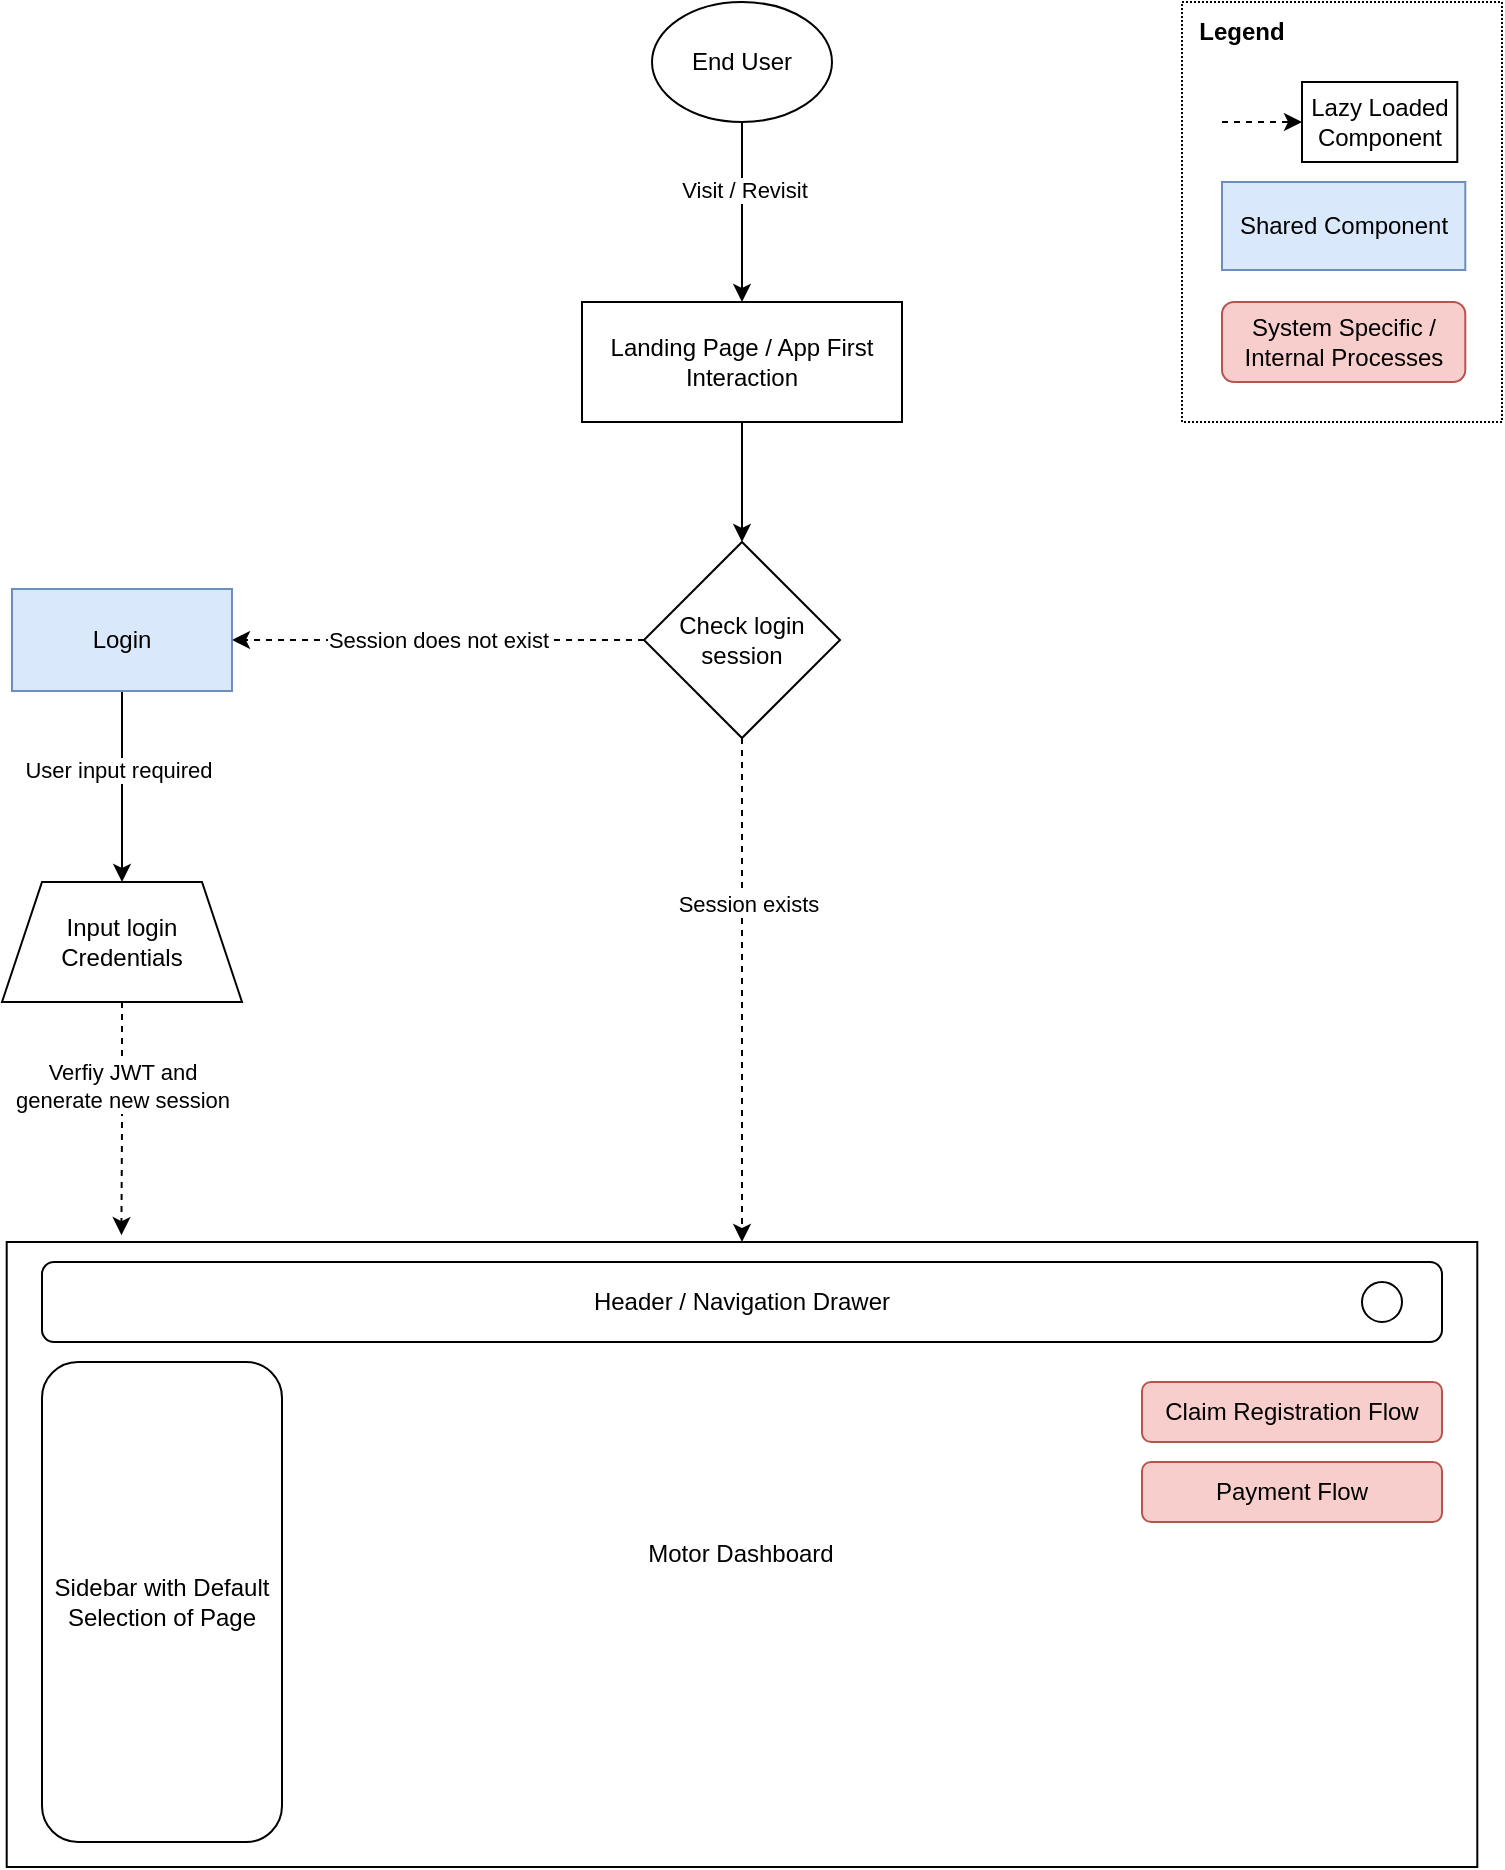 <mxfile version="23.1.1" type="github">
  <diagram name="Page-1" id="1tGGAS3yKn54ODbLLFVR">
    <mxGraphModel dx="1004" dy="674" grid="1" gridSize="10" guides="1" tooltips="1" connect="1" arrows="1" fold="1" page="1" pageScale="1" pageWidth="850" pageHeight="1100" math="0" shadow="0">
      <root>
        <mxCell id="0" />
        <mxCell id="1" parent="0" />
        <mxCell id="-h94EJTHQ-TcFI_W7iaQ-9" value="" style="rounded=0;whiteSpace=wrap;html=1;dashed=1;dashPattern=1 1;movable=1;resizable=1;rotatable=1;deletable=1;editable=1;locked=0;connectable=1;" vertex="1" parent="1">
          <mxGeometry x="650" y="50" width="160" height="210" as="geometry" />
        </mxCell>
        <mxCell id="aZURPwA6gaUrLmMz-oNV-6" style="edgeStyle=orthogonalEdgeStyle;rounded=0;orthogonalLoop=1;jettySize=auto;html=1;exitX=0.5;exitY=1;exitDx=0;exitDy=0;entryX=0.5;entryY=0;entryDx=0;entryDy=0;" parent="1" source="aZURPwA6gaUrLmMz-oNV-2" target="aZURPwA6gaUrLmMz-oNV-5" edge="1">
          <mxGeometry relative="1" as="geometry" />
        </mxCell>
        <mxCell id="aZURPwA6gaUrLmMz-oNV-7" value="Visit / Revisit" style="edgeLabel;html=1;align=center;verticalAlign=middle;resizable=0;points=[];" parent="aZURPwA6gaUrLmMz-oNV-6" vertex="1" connectable="0">
          <mxGeometry x="-0.252" y="1" relative="1" as="geometry">
            <mxPoint as="offset" />
          </mxGeometry>
        </mxCell>
        <mxCell id="aZURPwA6gaUrLmMz-oNV-2" value="End User" style="ellipse;whiteSpace=wrap;html=1;" parent="1" vertex="1">
          <mxGeometry x="385" y="50" width="90" height="60" as="geometry" />
        </mxCell>
        <mxCell id="aZURPwA6gaUrLmMz-oNV-9" style="edgeStyle=orthogonalEdgeStyle;rounded=0;orthogonalLoop=1;jettySize=auto;html=1;entryX=0.5;entryY=0;entryDx=0;entryDy=0;" parent="1" source="aZURPwA6gaUrLmMz-oNV-5" target="aZURPwA6gaUrLmMz-oNV-8" edge="1">
          <mxGeometry relative="1" as="geometry" />
        </mxCell>
        <mxCell id="aZURPwA6gaUrLmMz-oNV-5" value="Landing Page / App First Interaction" style="rounded=0;whiteSpace=wrap;html=1;" parent="1" vertex="1">
          <mxGeometry x="350" y="200" width="160" height="60" as="geometry" />
        </mxCell>
        <mxCell id="aZURPwA6gaUrLmMz-oNV-12" style="edgeStyle=orthogonalEdgeStyle;rounded=0;orthogonalLoop=1;jettySize=auto;html=1;exitX=0;exitY=0.5;exitDx=0;exitDy=0;entryX=1;entryY=0.5;entryDx=0;entryDy=0;dashed=1;" parent="1" source="aZURPwA6gaUrLmMz-oNV-8" target="aZURPwA6gaUrLmMz-oNV-15" edge="1">
          <mxGeometry relative="1" as="geometry">
            <mxPoint x="270" y="369" as="targetPoint" />
          </mxGeometry>
        </mxCell>
        <mxCell id="aZURPwA6gaUrLmMz-oNV-13" value="Session does not exist" style="edgeLabel;html=1;align=center;verticalAlign=middle;resizable=0;points=[];" parent="aZURPwA6gaUrLmMz-oNV-12" vertex="1" connectable="0">
          <mxGeometry x="0.006" relative="1" as="geometry">
            <mxPoint as="offset" />
          </mxGeometry>
        </mxCell>
        <mxCell id="aZURPwA6gaUrLmMz-oNV-287" style="edgeStyle=orthogonalEdgeStyle;rounded=0;orthogonalLoop=1;jettySize=auto;html=1;entryX=0.5;entryY=0;entryDx=0;entryDy=0;dashed=1;" parent="1" source="aZURPwA6gaUrLmMz-oNV-8" target="aZURPwA6gaUrLmMz-oNV-14" edge="1">
          <mxGeometry relative="1" as="geometry" />
        </mxCell>
        <mxCell id="aZURPwA6gaUrLmMz-oNV-288" value="Session exists" style="edgeLabel;html=1;align=center;verticalAlign=middle;resizable=0;points=[];" parent="aZURPwA6gaUrLmMz-oNV-287" vertex="1" connectable="0">
          <mxGeometry x="-0.347" y="3" relative="1" as="geometry">
            <mxPoint as="offset" />
          </mxGeometry>
        </mxCell>
        <mxCell id="aZURPwA6gaUrLmMz-oNV-8" value="Check login session" style="rhombus;whiteSpace=wrap;html=1;" parent="1" vertex="1">
          <mxGeometry x="381" y="320" width="98" height="98" as="geometry" />
        </mxCell>
        <mxCell id="aZURPwA6gaUrLmMz-oNV-14" value="Motor Dashboard" style="rounded=0;whiteSpace=wrap;html=1;" parent="1" vertex="1">
          <mxGeometry x="62.35" y="670" width="735.3" height="312.5" as="geometry" />
        </mxCell>
        <mxCell id="aZURPwA6gaUrLmMz-oNV-290" style="edgeStyle=orthogonalEdgeStyle;rounded=0;orthogonalLoop=1;jettySize=auto;html=1;entryX=0.5;entryY=0;entryDx=0;entryDy=0;" parent="1" source="aZURPwA6gaUrLmMz-oNV-15" target="aZURPwA6gaUrLmMz-oNV-289" edge="1">
          <mxGeometry relative="1" as="geometry" />
        </mxCell>
        <mxCell id="aZURPwA6gaUrLmMz-oNV-291" value="User input required" style="edgeLabel;html=1;align=center;verticalAlign=middle;resizable=0;points=[];" parent="aZURPwA6gaUrLmMz-oNV-290" vertex="1" connectable="0">
          <mxGeometry x="-0.181" y="-2" relative="1" as="geometry">
            <mxPoint as="offset" />
          </mxGeometry>
        </mxCell>
        <mxCell id="aZURPwA6gaUrLmMz-oNV-15" value="Login" style="rounded=0;whiteSpace=wrap;html=1;fillColor=#dae8fc;strokeColor=#6c8ebf;" parent="1" vertex="1">
          <mxGeometry x="65" y="343.5" width="110" height="51" as="geometry" />
        </mxCell>
        <mxCell id="aZURPwA6gaUrLmMz-oNV-289" value="Input login Credentials" style="shape=trapezoid;perimeter=trapezoidPerimeter;whiteSpace=wrap;html=1;fixedSize=1;" parent="1" vertex="1">
          <mxGeometry x="60" y="490" width="120" height="60" as="geometry" />
        </mxCell>
        <mxCell id="aZURPwA6gaUrLmMz-oNV-295" style="edgeStyle=orthogonalEdgeStyle;rounded=0;orthogonalLoop=1;jettySize=auto;html=1;entryX=0.078;entryY=-0.011;entryDx=0;entryDy=0;entryPerimeter=0;dashed=1;" parent="1" source="aZURPwA6gaUrLmMz-oNV-289" target="aZURPwA6gaUrLmMz-oNV-14" edge="1">
          <mxGeometry relative="1" as="geometry" />
        </mxCell>
        <mxCell id="aZURPwA6gaUrLmMz-oNV-296" value="Verfiy JWT and&lt;br&gt;generate new session" style="edgeLabel;html=1;align=center;verticalAlign=middle;resizable=0;points=[];" parent="aZURPwA6gaUrLmMz-oNV-295" vertex="1" connectable="0">
          <mxGeometry x="-0.297" relative="1" as="geometry">
            <mxPoint y="1" as="offset" />
          </mxGeometry>
        </mxCell>
        <mxCell id="aZURPwA6gaUrLmMz-oNV-300" value="Sidebar with Default Selection of Page" style="rounded=1;whiteSpace=wrap;html=1;" parent="1" vertex="1">
          <mxGeometry x="80" y="730" width="120" height="240" as="geometry" />
        </mxCell>
        <mxCell id="aZURPwA6gaUrLmMz-oNV-301" value="Header / Navigation Drawer" style="rounded=1;whiteSpace=wrap;html=1;" parent="1" vertex="1">
          <mxGeometry x="80" y="680" width="700" height="40" as="geometry" />
        </mxCell>
        <mxCell id="aZURPwA6gaUrLmMz-oNV-302" value="" style="ellipse;whiteSpace=wrap;html=1;aspect=fixed;" parent="1" vertex="1">
          <mxGeometry x="740" y="690" width="20" height="20" as="geometry" />
        </mxCell>
        <mxCell id="aZURPwA6gaUrLmMz-oNV-303" value="Claim Registration Flow" style="rounded=1;whiteSpace=wrap;html=1;fillColor=#f8cecc;strokeColor=#b85450;" parent="1" vertex="1">
          <mxGeometry x="630" y="740" width="150" height="30" as="geometry" />
        </mxCell>
        <mxCell id="-h94EJTHQ-TcFI_W7iaQ-2" value="" style="endArrow=classic;html=1;rounded=0;dashed=1;" edge="1" parent="1">
          <mxGeometry width="50" height="50" relative="1" as="geometry">
            <mxPoint x="670" y="110" as="sourcePoint" />
            <mxPoint x="710" y="110" as="targetPoint" />
          </mxGeometry>
        </mxCell>
        <mxCell id="-h94EJTHQ-TcFI_W7iaQ-3" value="Lazy Loaded Component" style="rounded=0;whiteSpace=wrap;html=1;" vertex="1" parent="1">
          <mxGeometry x="710" y="90" width="77.65" height="40" as="geometry" />
        </mxCell>
        <mxCell id="-h94EJTHQ-TcFI_W7iaQ-4" value="Legend" style="text;html=1;strokeColor=none;fillColor=none;align=center;verticalAlign=middle;whiteSpace=wrap;rounded=0;fontStyle=1" vertex="1" parent="1">
          <mxGeometry x="650" y="50" width="60" height="30" as="geometry" />
        </mxCell>
        <mxCell id="-h94EJTHQ-TcFI_W7iaQ-6" value="Shared Component" style="rounded=0;whiteSpace=wrap;html=1;fillColor=#dae8fc;strokeColor=#6c8ebf;" vertex="1" parent="1">
          <mxGeometry x="670" y="140" width="121.65" height="44" as="geometry" />
        </mxCell>
        <mxCell id="-h94EJTHQ-TcFI_W7iaQ-7" value="Payment Flow" style="rounded=1;whiteSpace=wrap;html=1;fillColor=#f8cecc;strokeColor=#b85450;" vertex="1" parent="1">
          <mxGeometry x="630" y="780" width="150" height="30" as="geometry" />
        </mxCell>
        <mxCell id="-h94EJTHQ-TcFI_W7iaQ-8" value="System Specific / Internal Processes" style="rounded=1;whiteSpace=wrap;html=1;fillColor=#f8cecc;strokeColor=#b85450;" vertex="1" parent="1">
          <mxGeometry x="670" y="200" width="121.65" height="40" as="geometry" />
        </mxCell>
      </root>
    </mxGraphModel>
  </diagram>
</mxfile>
